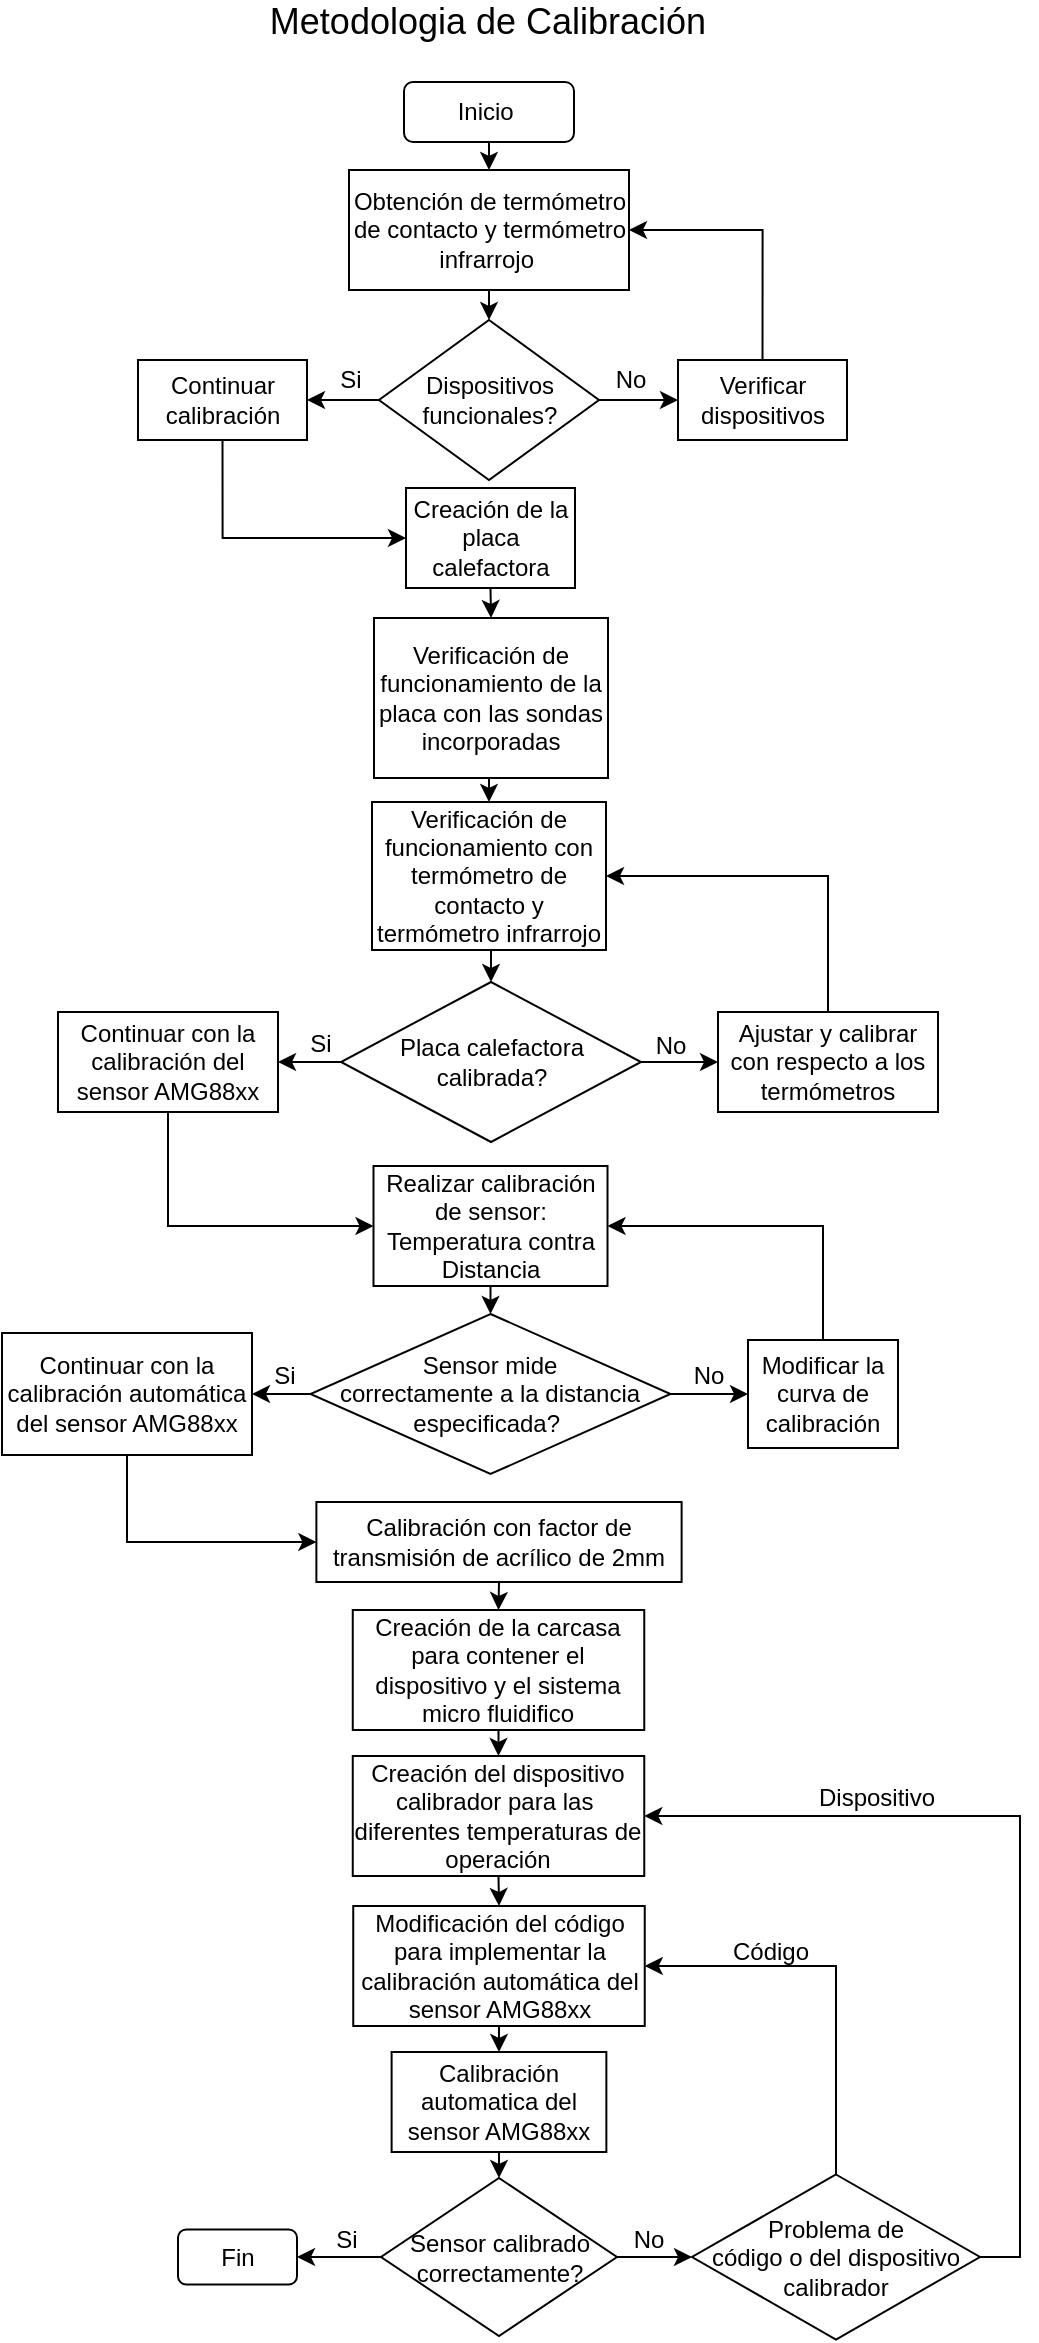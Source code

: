 <mxfile version="13.7.7" type="device"><diagram id="IPouv6AiE1nR92uaihdp" name="Page-1"><mxGraphModel dx="1022" dy="469" grid="1" gridSize="10" guides="1" tooltips="1" connect="1" arrows="1" fold="1" page="1" pageScale="1" pageWidth="850" pageHeight="1100" math="0" shadow="0"><root><mxCell id="0"/><mxCell id="1" parent="0"/><mxCell id="_iMjRBTeunQ3yg_p-5HH-1" value="&lt;font style=&quot;font-size: 18px&quot;&gt;Metodologia de Calibración&lt;/font&gt;" style="text;html=1;strokeColor=none;fillColor=none;align=center;verticalAlign=middle;whiteSpace=wrap;rounded=0;" parent="1" vertex="1"><mxGeometry x="295" y="10" width="260" height="20" as="geometry"/></mxCell><mxCell id="_iMjRBTeunQ3yg_p-5HH-5" style="edgeStyle=orthogonalEdgeStyle;rounded=0;orthogonalLoop=1;jettySize=auto;html=1;exitX=0.5;exitY=1;exitDx=0;exitDy=0;entryX=0.5;entryY=0;entryDx=0;entryDy=0;" parent="1" source="_iMjRBTeunQ3yg_p-5HH-2" target="_iMjRBTeunQ3yg_p-5HH-3" edge="1"><mxGeometry relative="1" as="geometry"/></mxCell><mxCell id="_iMjRBTeunQ3yg_p-5HH-2" value="Inicio&amp;nbsp;" style="rounded=1;whiteSpace=wrap;html=1;" parent="1" vertex="1"><mxGeometry x="383" y="50" width="85" height="30" as="geometry"/></mxCell><mxCell id="_iMjRBTeunQ3yg_p-5HH-6" style="edgeStyle=orthogonalEdgeStyle;rounded=0;orthogonalLoop=1;jettySize=auto;html=1;exitX=0.5;exitY=1;exitDx=0;exitDy=0;entryX=0.5;entryY=0;entryDx=0;entryDy=0;" parent="1" source="_iMjRBTeunQ3yg_p-5HH-3" target="_iMjRBTeunQ3yg_p-5HH-4" edge="1"><mxGeometry relative="1" as="geometry"/></mxCell><mxCell id="_iMjRBTeunQ3yg_p-5HH-3" value="Obtención de termómetro de contacto y termómetro infrarrojo&amp;nbsp;" style="rounded=0;whiteSpace=wrap;html=1;" parent="1" vertex="1"><mxGeometry x="355.5" y="94" width="140" height="60" as="geometry"/></mxCell><mxCell id="_iMjRBTeunQ3yg_p-5HH-9" style="edgeStyle=orthogonalEdgeStyle;rounded=0;orthogonalLoop=1;jettySize=auto;html=1;exitX=0;exitY=0.5;exitDx=0;exitDy=0;entryX=1;entryY=0.5;entryDx=0;entryDy=0;" parent="1" target="_iMjRBTeunQ3yg_p-5HH-8" edge="1"><mxGeometry relative="1" as="geometry"><mxPoint x="370.5" y="209" as="sourcePoint"/></mxGeometry></mxCell><mxCell id="_iMjRBTeunQ3yg_p-5HH-10" style="edgeStyle=orthogonalEdgeStyle;rounded=0;orthogonalLoop=1;jettySize=auto;html=1;exitX=1;exitY=0.5;exitDx=0;exitDy=0;entryX=0;entryY=0.5;entryDx=0;entryDy=0;" parent="1" target="_iMjRBTeunQ3yg_p-5HH-7" edge="1"><mxGeometry relative="1" as="geometry"><mxPoint x="480.5" y="209" as="sourcePoint"/></mxGeometry></mxCell><mxCell id="_iMjRBTeunQ3yg_p-5HH-4" value="Dispositivos funcionales?" style="rhombus;whiteSpace=wrap;html=1;" parent="1" vertex="1"><mxGeometry x="370.5" y="169" width="110" height="80" as="geometry"/></mxCell><mxCell id="_iMjRBTeunQ3yg_p-5HH-11" style="edgeStyle=orthogonalEdgeStyle;rounded=0;orthogonalLoop=1;jettySize=auto;html=1;exitX=0.5;exitY=0;exitDx=0;exitDy=0;entryX=1;entryY=0.5;entryDx=0;entryDy=0;" parent="1" source="_iMjRBTeunQ3yg_p-5HH-7" target="_iMjRBTeunQ3yg_p-5HH-3" edge="1"><mxGeometry relative="1" as="geometry"/></mxCell><mxCell id="_iMjRBTeunQ3yg_p-5HH-7" value="Verificar dispositivos" style="rounded=0;whiteSpace=wrap;html=1;" parent="1" vertex="1"><mxGeometry x="520" y="189" width="84.5" height="40" as="geometry"/></mxCell><mxCell id="_iMjRBTeunQ3yg_p-5HH-13" style="edgeStyle=orthogonalEdgeStyle;rounded=0;orthogonalLoop=1;jettySize=auto;html=1;exitX=0.5;exitY=1;exitDx=0;exitDy=0;entryX=0;entryY=0.5;entryDx=0;entryDy=0;" parent="1" source="_iMjRBTeunQ3yg_p-5HH-8" target="_iMjRBTeunQ3yg_p-5HH-12" edge="1"><mxGeometry relative="1" as="geometry"/></mxCell><mxCell id="_iMjRBTeunQ3yg_p-5HH-8" value="Continuar calibración" style="rounded=0;whiteSpace=wrap;html=1;" parent="1" vertex="1"><mxGeometry x="250" y="189" width="84.5" height="40" as="geometry"/></mxCell><mxCell id="_iMjRBTeunQ3yg_p-5HH-18" style="edgeStyle=orthogonalEdgeStyle;rounded=0;orthogonalLoop=1;jettySize=auto;html=1;exitX=0.5;exitY=1;exitDx=0;exitDy=0;entryX=0.5;entryY=0;entryDx=0;entryDy=0;" parent="1" source="_iMjRBTeunQ3yg_p-5HH-12" target="_iMjRBTeunQ3yg_p-5HH-17" edge="1"><mxGeometry relative="1" as="geometry"/></mxCell><mxCell id="_iMjRBTeunQ3yg_p-5HH-12" value="Creación de la placa calefactora" style="rounded=0;whiteSpace=wrap;html=1;" parent="1" vertex="1"><mxGeometry x="384" y="253" width="84.5" height="50" as="geometry"/></mxCell><mxCell id="_iMjRBTeunQ3yg_p-5HH-14" value="No" style="text;html=1;align=center;verticalAlign=middle;resizable=0;points=[];autosize=1;" parent="1" vertex="1"><mxGeometry x="480.5" y="189" width="30" height="20" as="geometry"/></mxCell><mxCell id="_iMjRBTeunQ3yg_p-5HH-16" value="Si" style="text;html=1;align=center;verticalAlign=middle;resizable=0;points=[];autosize=1;" parent="1" vertex="1"><mxGeometry x="340.5" y="189" width="30" height="20" as="geometry"/></mxCell><mxCell id="_iMjRBTeunQ3yg_p-5HH-21" style="edgeStyle=orthogonalEdgeStyle;rounded=0;orthogonalLoop=1;jettySize=auto;html=1;exitX=0.5;exitY=1;exitDx=0;exitDy=0;entryX=0.5;entryY=0;entryDx=0;entryDy=0;" parent="1" source="_iMjRBTeunQ3yg_p-5HH-17" target="_iMjRBTeunQ3yg_p-5HH-19" edge="1"><mxGeometry relative="1" as="geometry"/></mxCell><mxCell id="_iMjRBTeunQ3yg_p-5HH-17" value="Verificación de funcionamiento de la placa con las sondas incorporadas" style="rounded=0;whiteSpace=wrap;html=1;" parent="1" vertex="1"><mxGeometry x="368" y="318" width="117" height="80" as="geometry"/></mxCell><mxCell id="_iMjRBTeunQ3yg_p-5HH-22" style="edgeStyle=orthogonalEdgeStyle;rounded=0;orthogonalLoop=1;jettySize=auto;html=1;exitX=0.5;exitY=1;exitDx=0;exitDy=0;entryX=0.5;entryY=0;entryDx=0;entryDy=0;" parent="1" source="_iMjRBTeunQ3yg_p-5HH-19" target="_iMjRBTeunQ3yg_p-5HH-20" edge="1"><mxGeometry relative="1" as="geometry"/></mxCell><mxCell id="_iMjRBTeunQ3yg_p-5HH-19" value="Verificación de funcionamiento con termómetro de contacto y termómetro infrarrojo" style="rounded=0;whiteSpace=wrap;html=1;" parent="1" vertex="1"><mxGeometry x="367" y="410" width="117" height="74" as="geometry"/></mxCell><mxCell id="_iMjRBTeunQ3yg_p-5HH-24" style="edgeStyle=orthogonalEdgeStyle;rounded=0;orthogonalLoop=1;jettySize=auto;html=1;exitX=1;exitY=0.5;exitDx=0;exitDy=0;entryX=0;entryY=0.5;entryDx=0;entryDy=0;" parent="1" source="_iMjRBTeunQ3yg_p-5HH-20" target="_iMjRBTeunQ3yg_p-5HH-23" edge="1"><mxGeometry relative="1" as="geometry"/></mxCell><mxCell id="_iMjRBTeunQ3yg_p-5HH-29" style="edgeStyle=orthogonalEdgeStyle;rounded=0;orthogonalLoop=1;jettySize=auto;html=1;exitX=0;exitY=0.5;exitDx=0;exitDy=0;entryX=1;entryY=0.5;entryDx=0;entryDy=0;" parent="1" source="_iMjRBTeunQ3yg_p-5HH-20" target="_iMjRBTeunQ3yg_p-5HH-27" edge="1"><mxGeometry relative="1" as="geometry"/></mxCell><mxCell id="_iMjRBTeunQ3yg_p-5HH-20" value="Placa calefactora calibrada?" style="rhombus;whiteSpace=wrap;html=1;" parent="1" vertex="1"><mxGeometry x="351.5" y="500" width="150" height="80" as="geometry"/></mxCell><mxCell id="_iMjRBTeunQ3yg_p-5HH-25" style="edgeStyle=orthogonalEdgeStyle;rounded=0;orthogonalLoop=1;jettySize=auto;html=1;exitX=0.5;exitY=0;exitDx=0;exitDy=0;entryX=1;entryY=0.5;entryDx=0;entryDy=0;" parent="1" source="_iMjRBTeunQ3yg_p-5HH-23" target="_iMjRBTeunQ3yg_p-5HH-19" edge="1"><mxGeometry relative="1" as="geometry"/></mxCell><mxCell id="_iMjRBTeunQ3yg_p-5HH-23" value="Ajustar y calibrar con respecto a los termómetros" style="rounded=0;whiteSpace=wrap;html=1;" parent="1" vertex="1"><mxGeometry x="540" y="515" width="110" height="50" as="geometry"/></mxCell><mxCell id="_iMjRBTeunQ3yg_p-5HH-26" value="No" style="text;html=1;align=center;verticalAlign=middle;resizable=0;points=[];autosize=1;" parent="1" vertex="1"><mxGeometry x="501" y="522" width="30" height="20" as="geometry"/></mxCell><mxCell id="_iMjRBTeunQ3yg_p-5HH-33" style="edgeStyle=orthogonalEdgeStyle;rounded=0;orthogonalLoop=1;jettySize=auto;html=1;exitX=0.5;exitY=1;exitDx=0;exitDy=0;entryX=0;entryY=0.5;entryDx=0;entryDy=0;" parent="1" source="_iMjRBTeunQ3yg_p-5HH-27" target="_iMjRBTeunQ3yg_p-5HH-31" edge="1"><mxGeometry relative="1" as="geometry"/></mxCell><mxCell id="_iMjRBTeunQ3yg_p-5HH-27" value="Continuar con la calibración del sensor AMG88xx" style="rounded=0;whiteSpace=wrap;html=1;" parent="1" vertex="1"><mxGeometry x="210" y="515" width="110" height="50" as="geometry"/></mxCell><mxCell id="_iMjRBTeunQ3yg_p-5HH-28" value="Si" style="text;html=1;align=center;verticalAlign=middle;resizable=0;points=[];autosize=1;" parent="1" vertex="1"><mxGeometry x="325.5" y="521" width="30" height="20" as="geometry"/></mxCell><mxCell id="_iMjRBTeunQ3yg_p-5HH-35" style="edgeStyle=orthogonalEdgeStyle;rounded=0;orthogonalLoop=1;jettySize=auto;html=1;exitX=0.5;exitY=1;exitDx=0;exitDy=0;entryX=0.5;entryY=0;entryDx=0;entryDy=0;" parent="1" source="_iMjRBTeunQ3yg_p-5HH-31" target="_iMjRBTeunQ3yg_p-5HH-34" edge="1"><mxGeometry relative="1" as="geometry"/></mxCell><mxCell id="_iMjRBTeunQ3yg_p-5HH-31" value="Realizar calibración de sensor: Temperatura contra Distancia" style="rounded=0;whiteSpace=wrap;html=1;" parent="1" vertex="1"><mxGeometry x="367.75" y="592" width="117" height="60" as="geometry"/></mxCell><mxCell id="_iMjRBTeunQ3yg_p-5HH-41" style="edgeStyle=orthogonalEdgeStyle;rounded=0;orthogonalLoop=1;jettySize=auto;html=1;exitX=1;exitY=0.5;exitDx=0;exitDy=0;entryX=0;entryY=0.5;entryDx=0;entryDy=0;" parent="1" source="_iMjRBTeunQ3yg_p-5HH-34" target="_iMjRBTeunQ3yg_p-5HH-36" edge="1"><mxGeometry relative="1" as="geometry"/></mxCell><mxCell id="_iMjRBTeunQ3yg_p-5HH-45" style="edgeStyle=orthogonalEdgeStyle;rounded=0;orthogonalLoop=1;jettySize=auto;html=1;exitX=0;exitY=0.5;exitDx=0;exitDy=0;entryX=1;entryY=0.5;entryDx=0;entryDy=0;" parent="1" source="_iMjRBTeunQ3yg_p-5HH-34" target="_iMjRBTeunQ3yg_p-5HH-43" edge="1"><mxGeometry relative="1" as="geometry"/></mxCell><mxCell id="_iMjRBTeunQ3yg_p-5HH-34" value="Sensor mide &lt;br&gt;correctamente a la distancia especificada?&amp;nbsp;" style="rhombus;whiteSpace=wrap;html=1;" parent="1" vertex="1"><mxGeometry x="336.25" y="666" width="180" height="80" as="geometry"/></mxCell><mxCell id="_iMjRBTeunQ3yg_p-5HH-38" style="edgeStyle=orthogonalEdgeStyle;rounded=0;orthogonalLoop=1;jettySize=auto;html=1;exitX=0.5;exitY=0;exitDx=0;exitDy=0;entryX=1;entryY=0.5;entryDx=0;entryDy=0;" parent="1" source="_iMjRBTeunQ3yg_p-5HH-36" target="_iMjRBTeunQ3yg_p-5HH-31" edge="1"><mxGeometry relative="1" as="geometry"/></mxCell><mxCell id="_iMjRBTeunQ3yg_p-5HH-36" value="Modificar la curva de calibración" style="rounded=0;whiteSpace=wrap;html=1;" parent="1" vertex="1"><mxGeometry x="555" y="679" width="75" height="54" as="geometry"/></mxCell><mxCell id="_iMjRBTeunQ3yg_p-5HH-42" value="No" style="text;html=1;align=center;verticalAlign=middle;resizable=0;points=[];autosize=1;" parent="1" vertex="1"><mxGeometry x="520" y="687" width="30" height="20" as="geometry"/></mxCell><mxCell id="q_Ud-TiyPbirCXGEmFCr-2" style="edgeStyle=orthogonalEdgeStyle;rounded=0;orthogonalLoop=1;jettySize=auto;html=1;exitX=0.5;exitY=1;exitDx=0;exitDy=0;entryX=0;entryY=0.5;entryDx=0;entryDy=0;" edge="1" parent="1" source="_iMjRBTeunQ3yg_p-5HH-43" target="q_Ud-TiyPbirCXGEmFCr-1"><mxGeometry relative="1" as="geometry"/></mxCell><mxCell id="_iMjRBTeunQ3yg_p-5HH-43" value="Continuar con la calibración automática del sensor AMG88xx" style="rounded=0;whiteSpace=wrap;html=1;" parent="1" vertex="1"><mxGeometry x="182" y="675.5" width="125" height="61" as="geometry"/></mxCell><mxCell id="_iMjRBTeunQ3yg_p-5HH-46" value="Si" style="text;html=1;align=center;verticalAlign=middle;resizable=0;points=[];autosize=1;" parent="1" vertex="1"><mxGeometry x="307.5" y="687" width="30" height="20" as="geometry"/></mxCell><mxCell id="_iMjRBTeunQ3yg_p-5HH-52" style="edgeStyle=orthogonalEdgeStyle;rounded=0;orthogonalLoop=1;jettySize=auto;html=1;exitX=0.5;exitY=1;exitDx=0;exitDy=0;entryX=0.5;entryY=0;entryDx=0;entryDy=0;" parent="1" source="_iMjRBTeunQ3yg_p-5HH-48" target="_iMjRBTeunQ3yg_p-5HH-51" edge="1"><mxGeometry relative="1" as="geometry"/></mxCell><mxCell id="_iMjRBTeunQ3yg_p-5HH-48" value="Creación del dispositivo calibrador para las&amp;nbsp; diferentes temperaturas de operación" style="rounded=0;whiteSpace=wrap;html=1;" parent="1" vertex="1"><mxGeometry x="357.38" y="887" width="145.75" height="60" as="geometry"/></mxCell><mxCell id="_iMjRBTeunQ3yg_p-5HH-54" style="edgeStyle=orthogonalEdgeStyle;rounded=0;orthogonalLoop=1;jettySize=auto;html=1;exitX=0.5;exitY=1;exitDx=0;exitDy=0;entryX=0.5;entryY=0;entryDx=0;entryDy=0;" parent="1" source="_iMjRBTeunQ3yg_p-5HH-51" target="_iMjRBTeunQ3yg_p-5HH-53" edge="1"><mxGeometry relative="1" as="geometry"/></mxCell><mxCell id="_iMjRBTeunQ3yg_p-5HH-51" value="Modificación del código para implementar la calibración automática del sensor AMG88xx" style="rounded=0;whiteSpace=wrap;html=1;" parent="1" vertex="1"><mxGeometry x="357.62" y="962" width="145.75" height="60" as="geometry"/></mxCell><mxCell id="_iMjRBTeunQ3yg_p-5HH-57" style="edgeStyle=orthogonalEdgeStyle;rounded=0;orthogonalLoop=1;jettySize=auto;html=1;exitX=0.5;exitY=1;exitDx=0;exitDy=0;entryX=0.5;entryY=0;entryDx=0;entryDy=0;" parent="1" source="_iMjRBTeunQ3yg_p-5HH-53" target="_iMjRBTeunQ3yg_p-5HH-55" edge="1"><mxGeometry relative="1" as="geometry"/></mxCell><mxCell id="_iMjRBTeunQ3yg_p-5HH-53" value="Calibración automatica del sensor AMG88xx" style="rounded=0;whiteSpace=wrap;html=1;" parent="1" vertex="1"><mxGeometry x="376.81" y="1035" width="107.37" height="50" as="geometry"/></mxCell><mxCell id="_iMjRBTeunQ3yg_p-5HH-60" style="edgeStyle=orthogonalEdgeStyle;rounded=0;orthogonalLoop=1;jettySize=auto;html=1;exitX=1;exitY=0.5;exitDx=0;exitDy=0;entryX=0;entryY=0.5;entryDx=0;entryDy=0;" parent="1" source="_iMjRBTeunQ3yg_p-5HH-55" target="_iMjRBTeunQ3yg_p-5HH-59" edge="1"><mxGeometry relative="1" as="geometry"/></mxCell><mxCell id="_iMjRBTeunQ3yg_p-5HH-68" style="edgeStyle=orthogonalEdgeStyle;rounded=0;orthogonalLoop=1;jettySize=auto;html=1;exitX=0;exitY=0.5;exitDx=0;exitDy=0;entryX=1;entryY=0.5;entryDx=0;entryDy=0;" parent="1" source="_iMjRBTeunQ3yg_p-5HH-55" target="_iMjRBTeunQ3yg_p-5HH-67" edge="1"><mxGeometry relative="1" as="geometry"/></mxCell><mxCell id="_iMjRBTeunQ3yg_p-5HH-55" value="Sensor calibrado correctamente?" style="rhombus;whiteSpace=wrap;html=1;" parent="1" vertex="1"><mxGeometry x="371.5" y="1098" width="118" height="79" as="geometry"/></mxCell><mxCell id="_iMjRBTeunQ3yg_p-5HH-63" style="edgeStyle=orthogonalEdgeStyle;rounded=0;orthogonalLoop=1;jettySize=auto;html=1;exitX=0.5;exitY=0;exitDx=0;exitDy=0;entryX=1;entryY=0.5;entryDx=0;entryDy=0;" parent="1" source="_iMjRBTeunQ3yg_p-5HH-59" target="_iMjRBTeunQ3yg_p-5HH-51" edge="1"><mxGeometry relative="1" as="geometry"/></mxCell><mxCell id="_iMjRBTeunQ3yg_p-5HH-65" style="edgeStyle=orthogonalEdgeStyle;rounded=0;orthogonalLoop=1;jettySize=auto;html=1;exitX=1;exitY=0.5;exitDx=0;exitDy=0;entryX=1;entryY=0.5;entryDx=0;entryDy=0;" parent="1" source="_iMjRBTeunQ3yg_p-5HH-59" target="_iMjRBTeunQ3yg_p-5HH-48" edge="1"><mxGeometry relative="1" as="geometry"/></mxCell><mxCell id="_iMjRBTeunQ3yg_p-5HH-59" value="Problema de &lt;br&gt;código o del dispositivo calibrador" style="rhombus;whiteSpace=wrap;html=1;" parent="1" vertex="1"><mxGeometry x="527" y="1096.25" width="144" height="82.5" as="geometry"/></mxCell><mxCell id="_iMjRBTeunQ3yg_p-5HH-61" value="No" style="text;html=1;align=center;verticalAlign=middle;resizable=0;points=[];autosize=1;" parent="1" vertex="1"><mxGeometry x="489.75" y="1119" width="30" height="20" as="geometry"/></mxCell><mxCell id="_iMjRBTeunQ3yg_p-5HH-64" value="Código" style="text;html=1;align=center;verticalAlign=middle;resizable=0;points=[];autosize=1;" parent="1" vertex="1"><mxGeometry x="541.25" y="975" width="50" height="20" as="geometry"/></mxCell><mxCell id="_iMjRBTeunQ3yg_p-5HH-66" value="Dispositivo" style="text;html=1;align=center;verticalAlign=middle;resizable=0;points=[];autosize=1;" parent="1" vertex="1"><mxGeometry x="584" y="898" width="70" height="20" as="geometry"/></mxCell><mxCell id="_iMjRBTeunQ3yg_p-5HH-67" value="Fin" style="rounded=1;whiteSpace=wrap;html=1;" parent="1" vertex="1"><mxGeometry x="270" y="1123.75" width="59.5" height="27.5" as="geometry"/></mxCell><mxCell id="_iMjRBTeunQ3yg_p-5HH-69" value="Si" style="text;html=1;align=center;verticalAlign=middle;resizable=0;points=[];autosize=1;" parent="1" vertex="1"><mxGeometry x="338.5" y="1119" width="30" height="20" as="geometry"/></mxCell><mxCell id="_iMjRBTeunQ3yg_p-5HH-72" style="edgeStyle=orthogonalEdgeStyle;rounded=0;orthogonalLoop=1;jettySize=auto;html=1;exitX=0.5;exitY=1;exitDx=0;exitDy=0;entryX=0.5;entryY=0;entryDx=0;entryDy=0;" parent="1" source="_iMjRBTeunQ3yg_p-5HH-70" target="_iMjRBTeunQ3yg_p-5HH-48" edge="1"><mxGeometry relative="1" as="geometry"/></mxCell><mxCell id="_iMjRBTeunQ3yg_p-5HH-70" value="Creación de la carcasa para contener el dispositivo y el sistema micro fluidifico" style="rounded=0;whiteSpace=wrap;html=1;" parent="1" vertex="1"><mxGeometry x="357.38" y="814" width="145.75" height="60" as="geometry"/></mxCell><mxCell id="q_Ud-TiyPbirCXGEmFCr-3" style="edgeStyle=orthogonalEdgeStyle;rounded=0;orthogonalLoop=1;jettySize=auto;html=1;exitX=0.5;exitY=1;exitDx=0;exitDy=0;entryX=0.5;entryY=0;entryDx=0;entryDy=0;" edge="1" parent="1" source="q_Ud-TiyPbirCXGEmFCr-1" target="_iMjRBTeunQ3yg_p-5HH-70"><mxGeometry relative="1" as="geometry"/></mxCell><mxCell id="q_Ud-TiyPbirCXGEmFCr-1" value="Calibración con factor de transmisión de acrílico de 2mm" style="rounded=0;whiteSpace=wrap;html=1;" vertex="1" parent="1"><mxGeometry x="339.19" y="760" width="182.62" height="40" as="geometry"/></mxCell></root></mxGraphModel></diagram></mxfile>